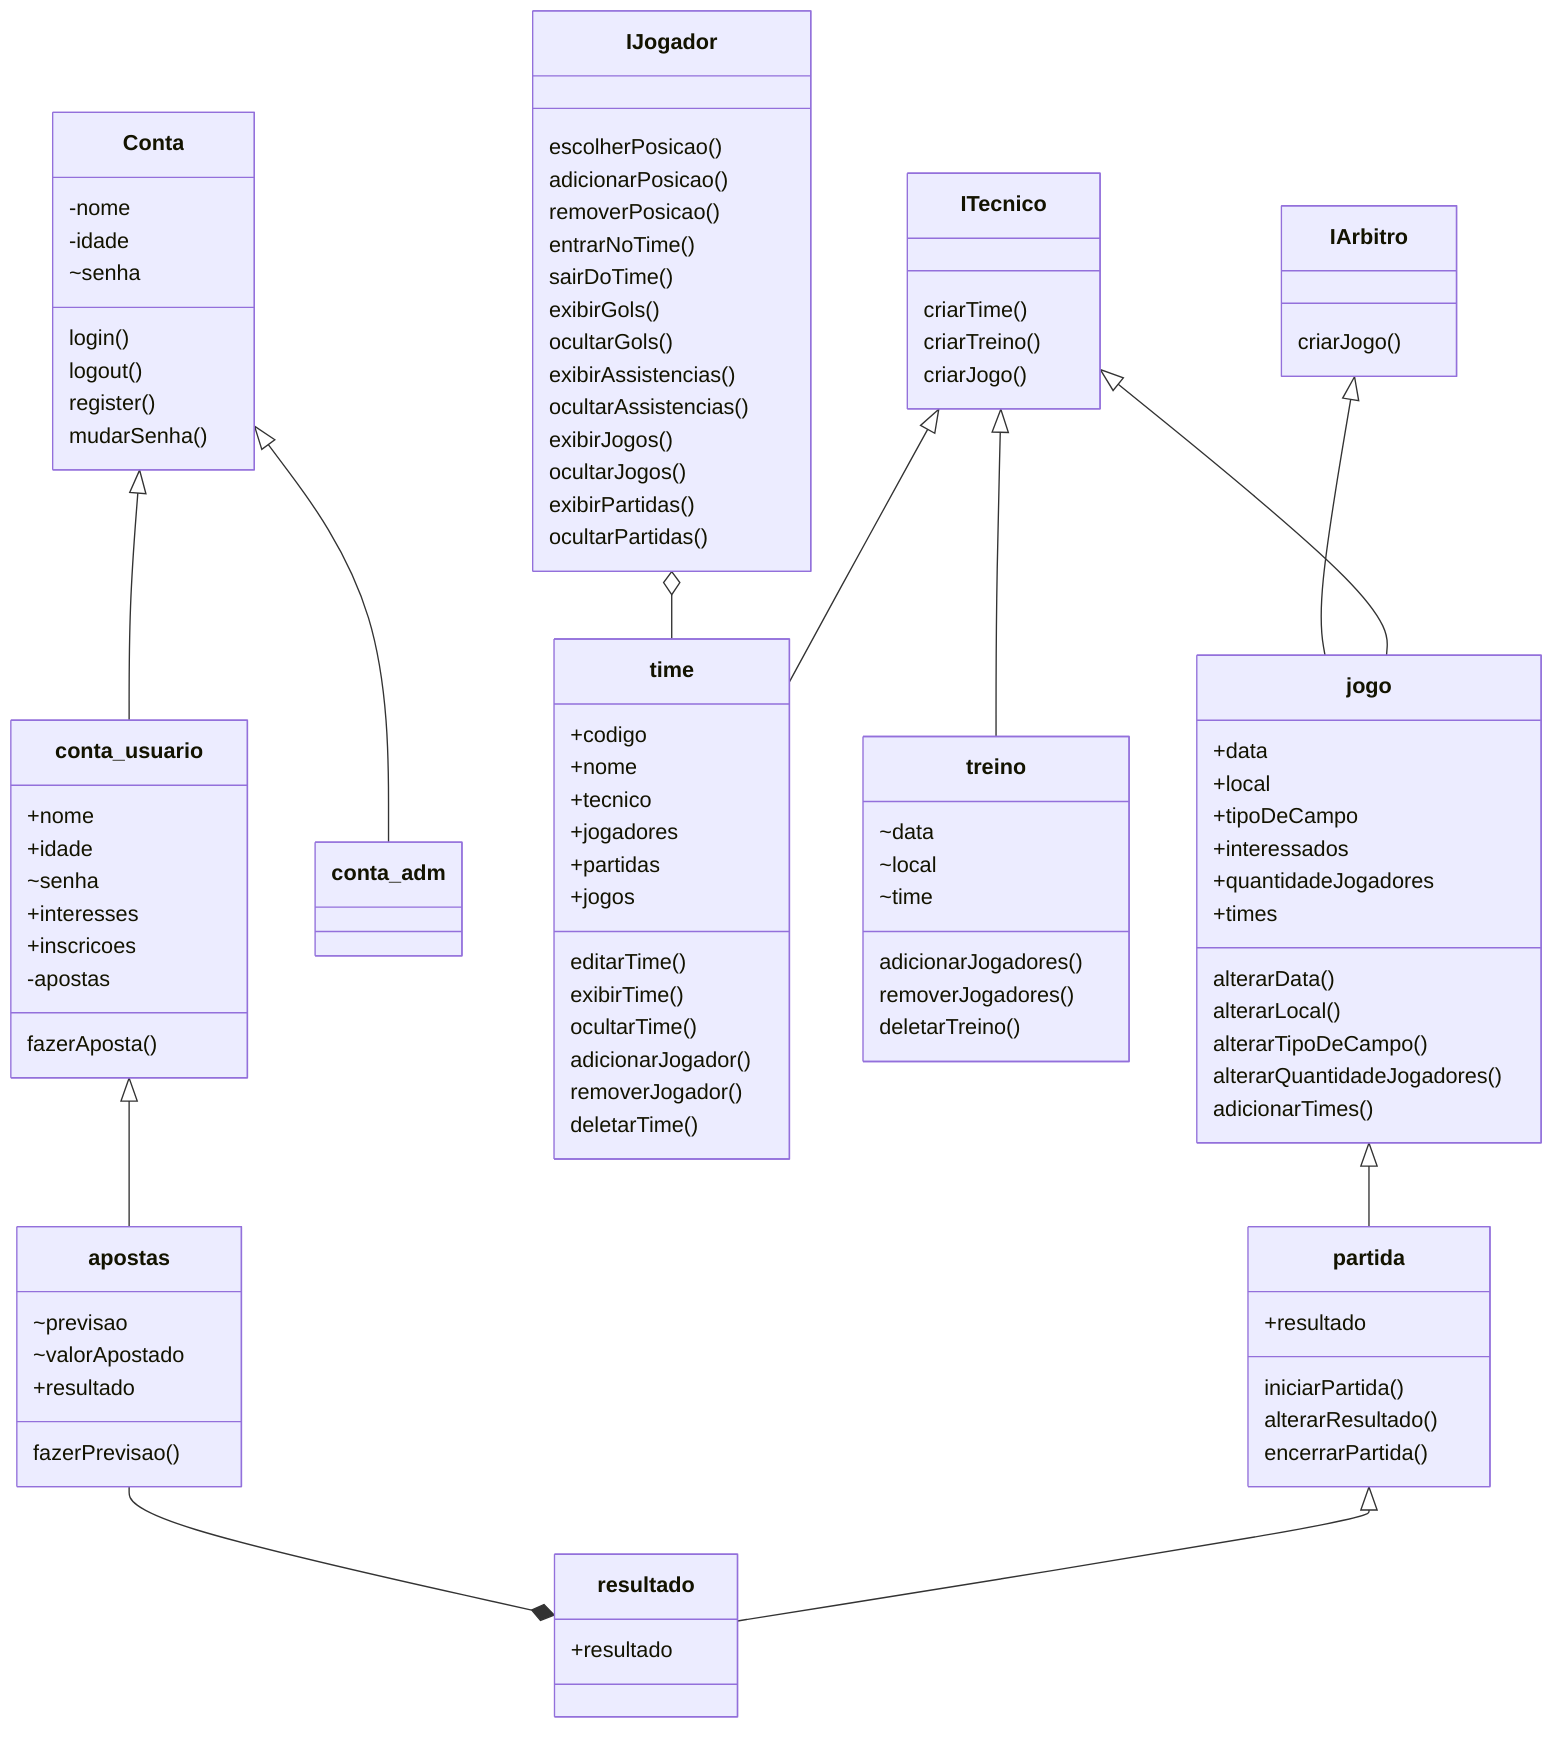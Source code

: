 classDiagram
    %%Super-classes
    Conta <|-- conta_usuario
    Conta <|-- conta_adm
    Conta : -nome
    Conta : -idade
    Conta : ~senha
    Conta : login()
    Conta : logout()
    Conta : register()
    Conta : mudarSenha()

    %%Interfaces
    IJogador : escolherPosicao()
    IJogador : adicionarPosicao()
    IJogador : removerPosicao()
    IJogador : entrarNoTime()
    IJogador : sairDoTime()
    IJogador : exibirGols()
    IJogador : ocultarGols()
    IJogador : exibirAssistencias()
    IJogador : ocultarAssistencias()
    IJogador : exibirJogos()
    IJogador : ocultarJogos()
    IJogador : exibirPartidas()
    IJogador : ocultarPartidas()


    ITecnico <|-- time
    ITecnico <|-- treino
    ITecnico <|-- jogo
    ITecnico : criarTime()
    ITecnico : criarTreino()
    ITecnico : criarJogo()


    IJogador o-- time

    
    IArbitro <|-- jogo
    IArbitro : criarJogo()


    %%contas
    conta_usuario <|-- apostas
    conta_usuario : +nome
    conta_usuario : +idade
    conta_usuario : ~senha
    conta_usuario : +interesses
    conta_usuario : +inscricoes
    conta_usuario : -apostas
    conta_usuario : fazerAposta()


    %%Enditades
    time : +codigo
    time : +nome
    time : +tecnico
    time : +jogadores
    time : +partidas
    time : +jogos
    time : editarTime()
    time : exibirTime()
    time : ocultarTime()
    time : adicionarJogador()
    time : removerJogador()
    time : deletarTime()


    treino : ~data
    treino : ~local
    treino : ~time
    treino : adicionarJogadores()
    treino : removerJogadores()
    treino : deletarTreino()


    apostas : ~previsao
    apostas : ~valorApostado
    apostas : +resultado
    apostas : fazerPrevisao()


    jogo <|-- partida
    jogo : +data
    jogo : +local
    jogo : +tipoDeCampo
    jogo : +interessados
    jogo : +quantidadeJogadores
    jogo : +times
    jogo : alterarData()
    jogo : alterarLocal()
    jogo : alterarTipoDeCampo()
    jogo : alterarQuantidadeJogadores()
    jogo : adicionarTimes()


    partida : +resultado
    partida : iniciarPartida()
    partida : alterarResultado()
    partida : encerrarPartida()


    partida <|-- resultado
    apostas --* resultado
    resultado : +resultado